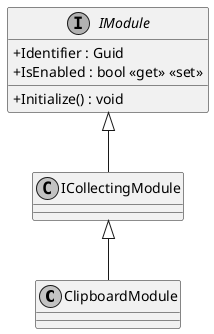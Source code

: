 @startuml
skinparam monochrome true
skinparam classAttributeIconSize 0

class ClipboardModule {
}

ICollectingModule <|-- ClipboardModule

interface IModule {
    + Identifier : Guid
    + IsEnabled : bool <<get>> <<set>>
    + Initialize() : void
}

IModule <|-- ICollectingModule
@enduml
